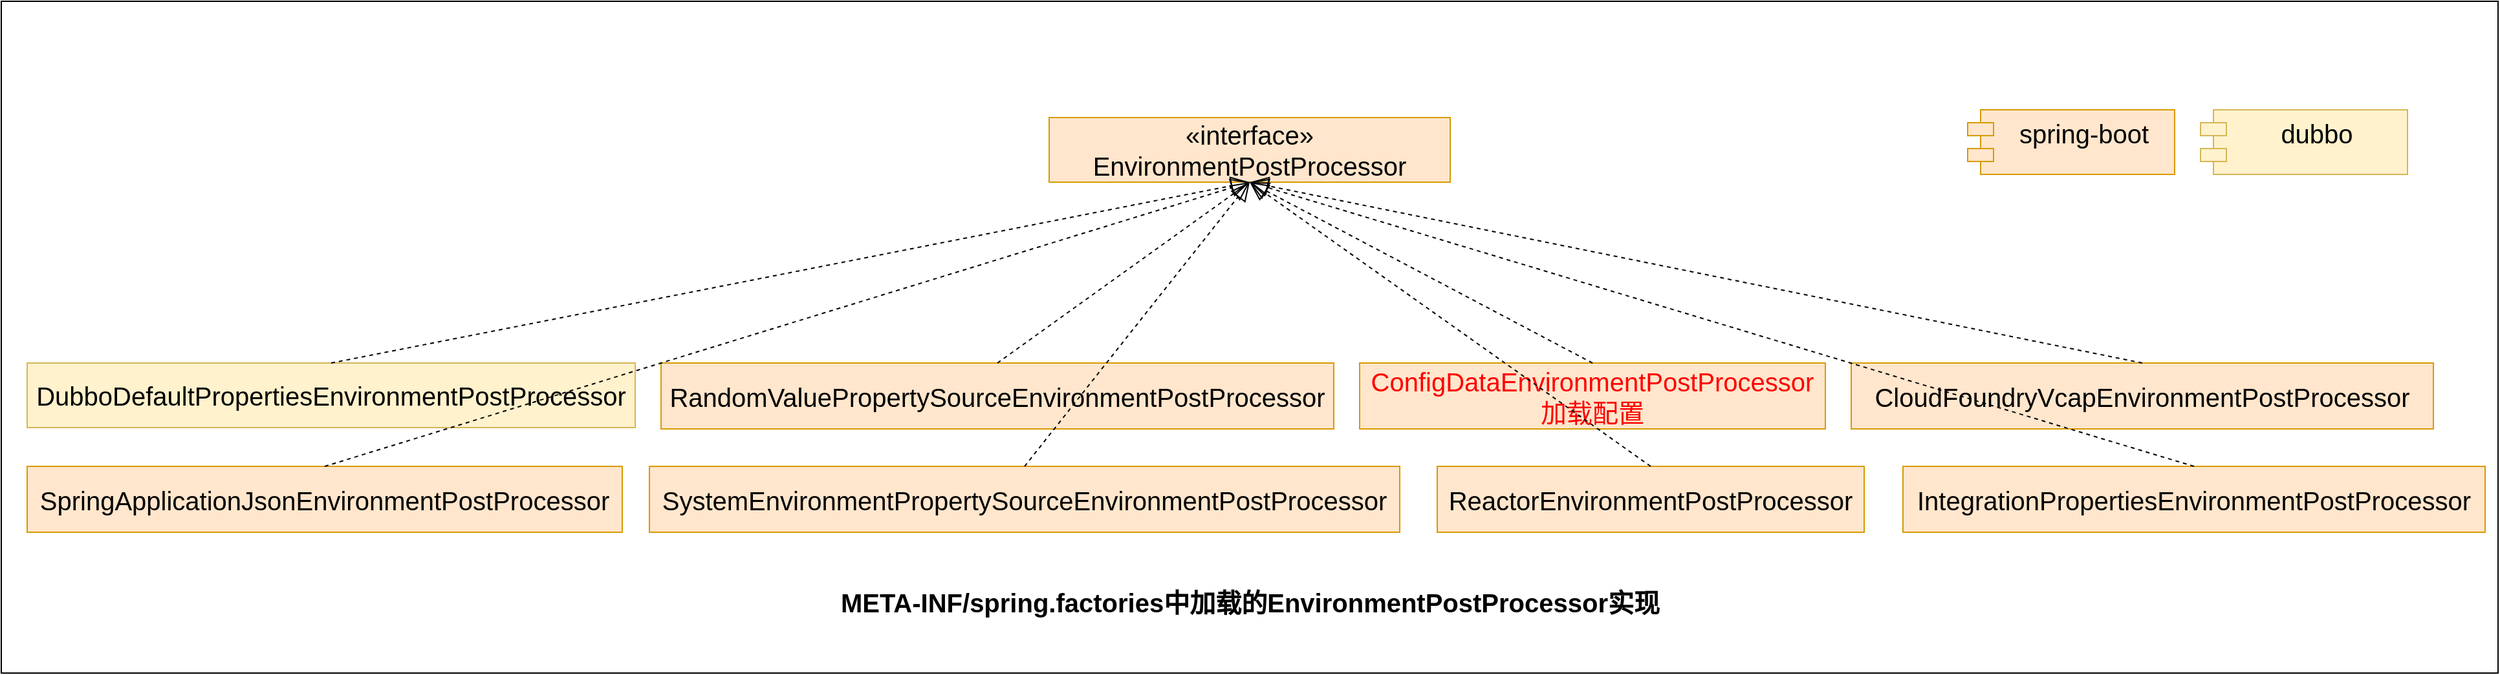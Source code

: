 <mxfile version="28.2.5">
  <diagram name="第 1 页" id="A2wYnKDMZFF023bxGnZ8">
    <mxGraphModel dx="2852" dy="1576" grid="1" gridSize="10" guides="1" tooltips="1" connect="1" arrows="1" fold="1" page="1" pageScale="1" pageWidth="827" pageHeight="1169" math="0" shadow="0">
      <root>
        <mxCell id="0" />
        <mxCell id="1" parent="0" />
        <mxCell id="lc5mf7nCTQjh2SExQ85K-13" value="" style="rounded=0;whiteSpace=wrap;html=1;" parent="1" vertex="1">
          <mxGeometry x="70" y="40" width="1930" height="520" as="geometry" />
        </mxCell>
        <mxCell id="1i7iyDztXm2SfSE6uJK3-13" value="&lt;div&gt;RandomValuePropertySourceEnvironmentPostProcessor&lt;/div&gt;" style="html=1;whiteSpace=wrap;fontSize=20;verticalAlign=middle;align=center;fillColor=#ffe6cc;strokeColor=#d79b00;" parent="1" vertex="1">
          <mxGeometry x="580" y="320" width="520" height="51" as="geometry" />
        </mxCell>
        <mxCell id="1i7iyDztXm2SfSE6uJK3-25" value="DubboDefaultPropertiesEnvironmentPostProcessor" style="html=1;whiteSpace=wrap;fontSize=20;fillColor=#fff2cc;strokeColor=#d6b656;" parent="1" vertex="1">
          <mxGeometry x="90" y="320" width="470" height="50" as="geometry" />
        </mxCell>
        <mxCell id="mEVcy1A5f8fxIJjsYzMS-1" value="«interface»&lt;br&gt;EnvironmentPostProcessor" style="html=1;whiteSpace=wrap;fontSize=20;fontStyle=0;fillColor=#ffe6cc;strokeColor=#d79b00;" parent="1" vertex="1">
          <mxGeometry x="880" y="130" width="310" height="50" as="geometry" />
        </mxCell>
        <mxCell id="fyX_qp0nPDoWCMaDwxBh-1" value="spring-boot&lt;div&gt;&lt;div&gt;&lt;br&gt;&lt;/div&gt;&lt;/div&gt;" style="shape=module;align=left;spacingLeft=20;align=center;verticalAlign=top;whiteSpace=wrap;html=1;fontSize=20;fillColor=#ffe6cc;strokeColor=#d79b00;" parent="1" vertex="1">
          <mxGeometry x="1590" y="124" width="160" height="50" as="geometry" />
        </mxCell>
        <mxCell id="fyX_qp0nPDoWCMaDwxBh-2" value="&lt;div&gt;dubbo&lt;/div&gt;" style="shape=module;align=left;spacingLeft=20;align=center;verticalAlign=top;whiteSpace=wrap;html=1;fontSize=20;fillColor=#fff2cc;strokeColor=#d6b656;" parent="1" vertex="1">
          <mxGeometry x="1770" y="124" width="160" height="50" as="geometry" />
        </mxCell>
        <mxCell id="fyX_qp0nPDoWCMaDwxBh-4" value="&lt;div&gt;SystemEnvironmentPropertySourceEnvironmentPostProcessor&lt;/div&gt;" style="html=1;whiteSpace=wrap;fontSize=20;verticalAlign=middle;align=center;fillColor=#ffe6cc;strokeColor=#d79b00;" parent="1" vertex="1">
          <mxGeometry x="571" y="400" width="580" height="51" as="geometry" />
        </mxCell>
        <mxCell id="fyX_qp0nPDoWCMaDwxBh-5" value="&lt;div&gt;SpringApplicationJsonEnvironmentPostProcessor&lt;/div&gt;" style="html=1;whiteSpace=wrap;fontSize=20;verticalAlign=middle;align=center;fillColor=#ffe6cc;strokeColor=#d79b00;" parent="1" vertex="1">
          <mxGeometry x="90" y="400" width="460" height="51" as="geometry" />
        </mxCell>
        <mxCell id="fyX_qp0nPDoWCMaDwxBh-6" value="" style="endArrow=block;dashed=1;endFill=0;endSize=12;html=1;rounded=0;exitX=0.5;exitY=0;exitDx=0;exitDy=0;entryX=0.5;entryY=1;entryDx=0;entryDy=0;" parent="1" source="1i7iyDztXm2SfSE6uJK3-25" target="mEVcy1A5f8fxIJjsYzMS-1" edge="1">
          <mxGeometry width="160" relative="1" as="geometry">
            <mxPoint x="540" y="230" as="sourcePoint" />
            <mxPoint x="700" y="230" as="targetPoint" />
          </mxGeometry>
        </mxCell>
        <mxCell id="fyX_qp0nPDoWCMaDwxBh-7" value="" style="endArrow=block;dashed=1;endFill=0;endSize=12;html=1;rounded=0;exitX=0.5;exitY=0;exitDx=0;exitDy=0;entryX=0.5;entryY=1;entryDx=0;entryDy=0;" parent="1" source="1i7iyDztXm2SfSE6uJK3-13" target="mEVcy1A5f8fxIJjsYzMS-1" edge="1">
          <mxGeometry width="160" relative="1" as="geometry">
            <mxPoint x="860" y="280" as="sourcePoint" />
            <mxPoint x="1050" y="220" as="targetPoint" />
          </mxGeometry>
        </mxCell>
        <mxCell id="fyX_qp0nPDoWCMaDwxBh-8" value="" style="endArrow=block;dashed=1;endFill=0;endSize=12;html=1;rounded=0;exitX=0.5;exitY=0;exitDx=0;exitDy=0;entryX=0.5;entryY=1;entryDx=0;entryDy=0;" parent="1" source="fyX_qp0nPDoWCMaDwxBh-5" target="mEVcy1A5f8fxIJjsYzMS-1" edge="1">
          <mxGeometry width="160" relative="1" as="geometry">
            <mxPoint x="1140" y="270" as="sourcePoint" />
            <mxPoint x="1300" y="270" as="targetPoint" />
          </mxGeometry>
        </mxCell>
        <mxCell id="fyX_qp0nPDoWCMaDwxBh-9" value="" style="endArrow=block;dashed=1;endFill=0;endSize=12;html=1;rounded=0;exitX=0.5;exitY=0;exitDx=0;exitDy=0;entryX=0.5;entryY=1;entryDx=0;entryDy=0;" parent="1" source="fyX_qp0nPDoWCMaDwxBh-4" target="mEVcy1A5f8fxIJjsYzMS-1" edge="1">
          <mxGeometry width="160" relative="1" as="geometry">
            <mxPoint x="1210" y="250" as="sourcePoint" />
            <mxPoint x="1370" y="250" as="targetPoint" />
          </mxGeometry>
        </mxCell>
        <mxCell id="fyX_qp0nPDoWCMaDwxBh-10" value="&lt;div&gt;&lt;font style=&quot;color: rgb(255, 0, 0);&quot;&gt;ConfigDataEnvironmentPostProcessor加载配置&lt;/font&gt;&lt;/div&gt;" style="html=1;whiteSpace=wrap;fontSize=20;verticalAlign=middle;align=center;fillColor=#ffe6cc;strokeColor=#d79b00;" parent="1" vertex="1">
          <mxGeometry x="1120" y="320" width="360" height="51" as="geometry" />
        </mxCell>
        <mxCell id="fyX_qp0nPDoWCMaDwxBh-11" value="" style="endArrow=block;dashed=1;endFill=0;endSize=12;html=1;rounded=0;exitX=0.5;exitY=0;exitDx=0;exitDy=0;entryX=0.5;entryY=1;entryDx=0;entryDy=0;" parent="1" source="fyX_qp0nPDoWCMaDwxBh-10" target="mEVcy1A5f8fxIJjsYzMS-1" edge="1">
          <mxGeometry width="160" relative="1" as="geometry">
            <mxPoint x="1440" y="310" as="sourcePoint" />
            <mxPoint x="1600" y="310" as="targetPoint" />
          </mxGeometry>
        </mxCell>
        <mxCell id="fyX_qp0nPDoWCMaDwxBh-12" value="&lt;div&gt;CloudFoundryVcapEnvironmentPostProcessor&lt;/div&gt;" style="html=1;whiteSpace=wrap;fontSize=20;verticalAlign=middle;align=center;fillColor=#ffe6cc;strokeColor=#d79b00;" parent="1" vertex="1">
          <mxGeometry x="1500" y="320" width="450" height="51" as="geometry" />
        </mxCell>
        <mxCell id="fyX_qp0nPDoWCMaDwxBh-13" value="" style="endArrow=block;dashed=1;endFill=0;endSize=12;html=1;rounded=0;exitX=0.5;exitY=0;exitDx=0;exitDy=0;entryX=0.5;entryY=1;entryDx=0;entryDy=0;" parent="1" source="fyX_qp0nPDoWCMaDwxBh-12" target="mEVcy1A5f8fxIJjsYzMS-1" edge="1">
          <mxGeometry width="160" relative="1" as="geometry">
            <mxPoint x="1350" y="230" as="sourcePoint" />
            <mxPoint x="1510" y="230" as="targetPoint" />
          </mxGeometry>
        </mxCell>
        <mxCell id="fyX_qp0nPDoWCMaDwxBh-14" value="&lt;div&gt;ReactorEnvironmentPostProcessor&lt;/div&gt;" style="html=1;whiteSpace=wrap;fontSize=20;verticalAlign=middle;align=center;fillColor=#ffe6cc;strokeColor=#d79b00;" parent="1" vertex="1">
          <mxGeometry x="1180" y="400" width="330" height="51" as="geometry" />
        </mxCell>
        <mxCell id="fyX_qp0nPDoWCMaDwxBh-15" value="" style="endArrow=block;dashed=1;endFill=0;endSize=12;html=1;rounded=0;exitX=0.5;exitY=0;exitDx=0;exitDy=0;entryX=0.5;entryY=1;entryDx=0;entryDy=0;" parent="1" source="fyX_qp0nPDoWCMaDwxBh-14" target="mEVcy1A5f8fxIJjsYzMS-1" edge="1">
          <mxGeometry width="160" relative="1" as="geometry">
            <mxPoint x="1330" y="510" as="sourcePoint" />
            <mxPoint x="1490" y="510" as="targetPoint" />
          </mxGeometry>
        </mxCell>
        <mxCell id="fyX_qp0nPDoWCMaDwxBh-16" value="&lt;div&gt;IntegrationPropertiesEnvironmentPostProcessor&lt;/div&gt;" style="html=1;whiteSpace=wrap;fontSize=20;verticalAlign=middle;align=center;fillColor=#ffe6cc;strokeColor=#d79b00;" parent="1" vertex="1">
          <mxGeometry x="1540" y="400" width="450" height="51" as="geometry" />
        </mxCell>
        <mxCell id="fyX_qp0nPDoWCMaDwxBh-17" value="" style="endArrow=block;dashed=1;endFill=0;endSize=12;html=1;rounded=0;exitX=0.5;exitY=0;exitDx=0;exitDy=0;entryX=0.5;entryY=1;entryDx=0;entryDy=0;" parent="1" source="fyX_qp0nPDoWCMaDwxBh-16" target="mEVcy1A5f8fxIJjsYzMS-1" edge="1">
          <mxGeometry width="160" relative="1" as="geometry">
            <mxPoint x="1680" y="550" as="sourcePoint" />
            <mxPoint x="1840" y="550" as="targetPoint" />
          </mxGeometry>
        </mxCell>
        <mxCell id="fyX_qp0nPDoWCMaDwxBh-18" value="META-INF/spring.factories中加载的&lt;span style=&quot;&quot;&gt;EnvironmentPostProcessor&lt;/span&gt;实现" style="text;html=1;align=center;verticalAlign=middle;whiteSpace=wrap;rounded=0;fontSize=20;fontStyle=1" parent="1" vertex="1">
          <mxGeometry x="663.75" y="490" width="742.5" height="30" as="geometry" />
        </mxCell>
      </root>
    </mxGraphModel>
  </diagram>
</mxfile>
